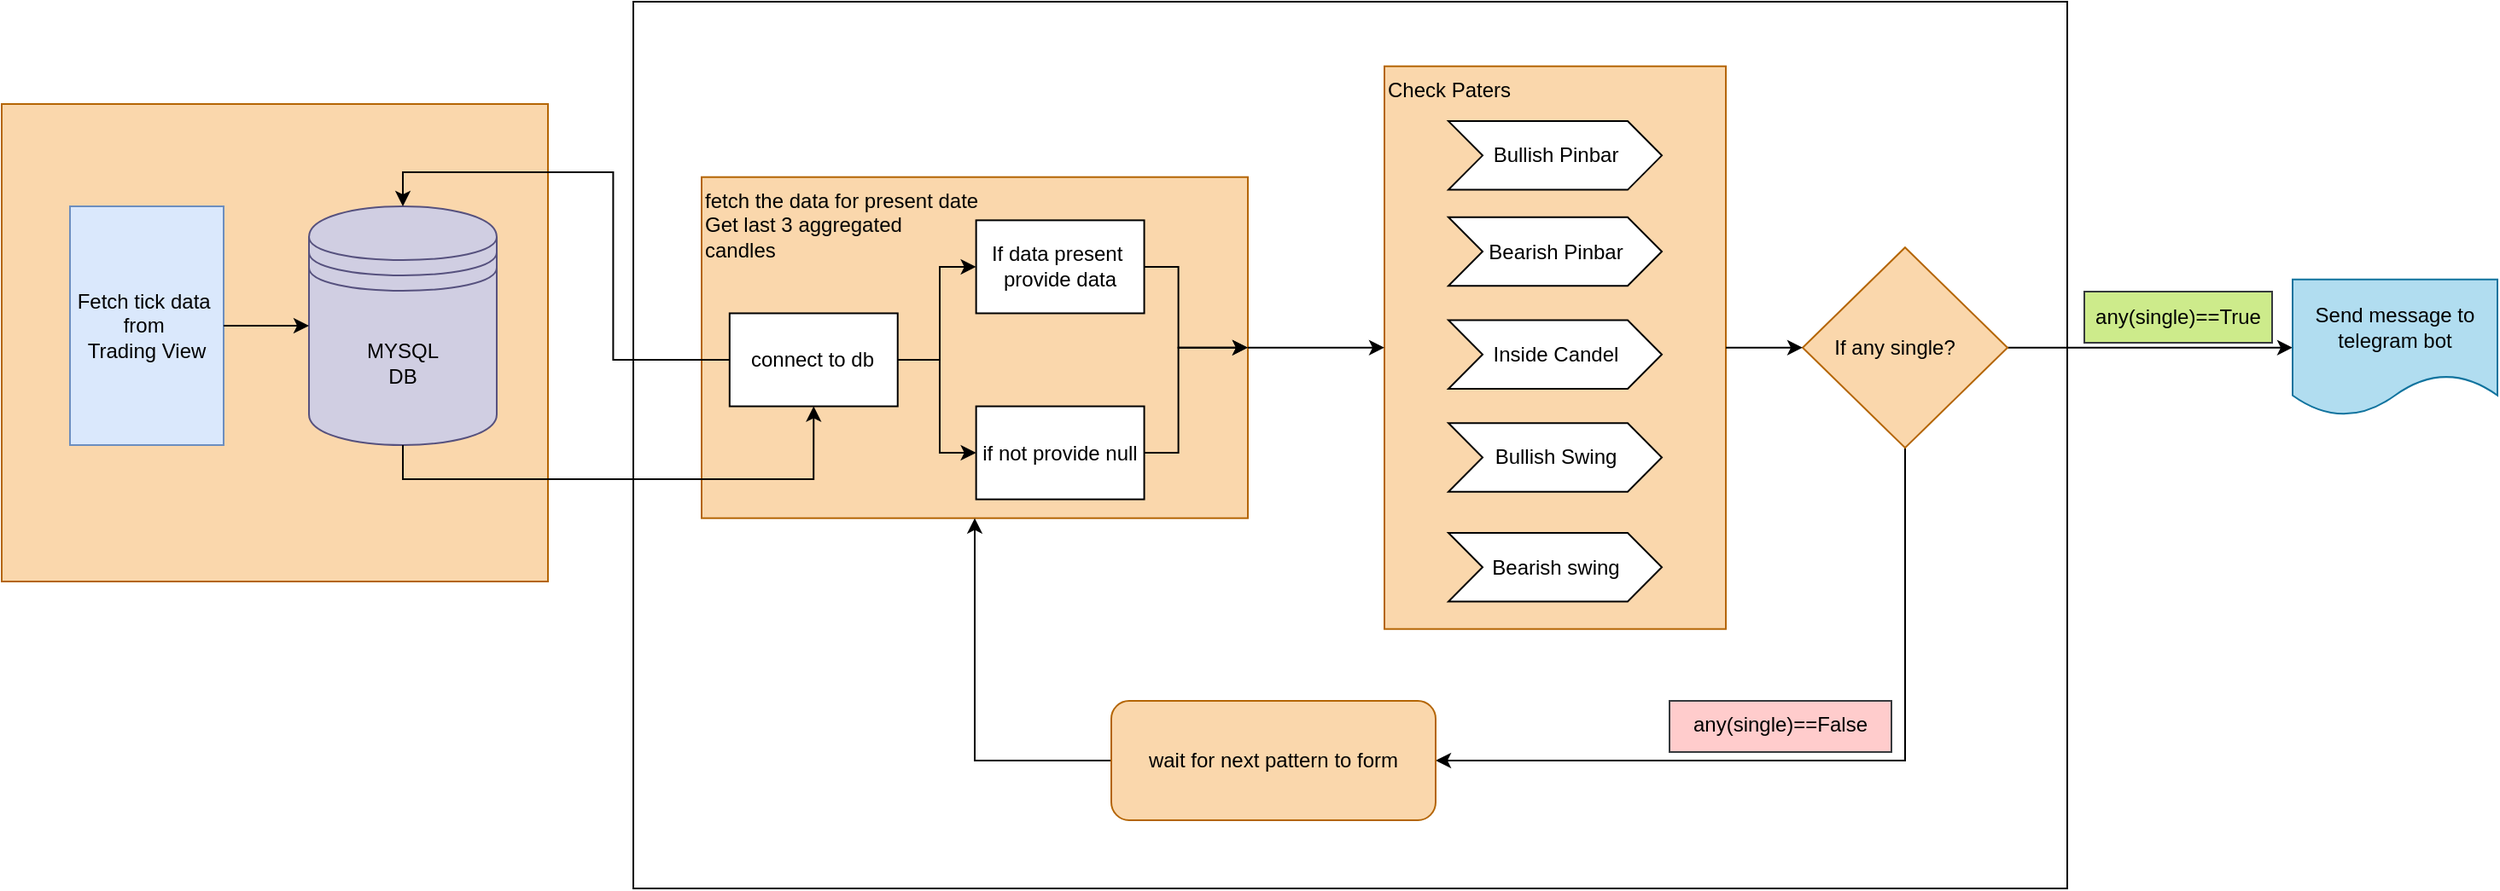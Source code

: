<mxfile version="21.0.6" type="github">
  <diagram name="Page-1" id="DEBF2DWO0z_v89HQ5bn9">
    <mxGraphModel dx="1468" dy="875" grid="1" gridSize="10" guides="1" tooltips="1" connect="1" arrows="1" fold="1" page="1" pageScale="1" pageWidth="850" pageHeight="1100" math="0" shadow="0">
      <root>
        <mxCell id="0" />
        <mxCell id="1" parent="0" />
        <mxCell id="34Wr1ms0H3JXbDt_dypt-32" value="" style="rounded=0;whiteSpace=wrap;html=1;" vertex="1" parent="1">
          <mxGeometry x="520" y="200" width="840" height="520" as="geometry" />
        </mxCell>
        <mxCell id="34Wr1ms0H3JXbDt_dypt-16" value="" style="group" vertex="1" connectable="0" parent="1">
          <mxGeometry x="560" y="310" width="320" height="200" as="geometry" />
        </mxCell>
        <mxCell id="34Wr1ms0H3JXbDt_dypt-8" value="fetch the data for present date&amp;nbsp;&lt;br&gt;Get last 3 aggregated&amp;nbsp;&lt;br style=&quot;border-color: var(--border-color);&quot;&gt;candles" style="rounded=0;whiteSpace=wrap;html=1;align=left;verticalAlign=top;fillColor=#fad7ac;strokeColor=#b46504;" vertex="1" parent="34Wr1ms0H3JXbDt_dypt-16">
          <mxGeometry y="-7.143" width="320.0" height="200.0" as="geometry" />
        </mxCell>
        <mxCell id="34Wr1ms0H3JXbDt_dypt-7" value="connect to db" style="rounded=0;whiteSpace=wrap;html=1;" vertex="1" parent="34Wr1ms0H3JXbDt_dypt-16">
          <mxGeometry x="16.41" y="72.727" width="98.462" height="54.545" as="geometry" />
        </mxCell>
        <mxCell id="34Wr1ms0H3JXbDt_dypt-14" style="edgeStyle=orthogonalEdgeStyle;rounded=0;orthogonalLoop=1;jettySize=auto;html=1;exitX=1;exitY=0.5;exitDx=0;exitDy=0;entryX=1;entryY=0.5;entryDx=0;entryDy=0;" edge="1" parent="34Wr1ms0H3JXbDt_dypt-16" source="34Wr1ms0H3JXbDt_dypt-9" target="34Wr1ms0H3JXbDt_dypt-8">
          <mxGeometry relative="1" as="geometry" />
        </mxCell>
        <mxCell id="34Wr1ms0H3JXbDt_dypt-9" value="If data present&amp;nbsp;&lt;br&gt;provide data" style="rounded=0;whiteSpace=wrap;html=1;" vertex="1" parent="34Wr1ms0H3JXbDt_dypt-16">
          <mxGeometry x="160.821" y="18.182" width="98.462" height="54.545" as="geometry" />
        </mxCell>
        <mxCell id="34Wr1ms0H3JXbDt_dypt-11" style="edgeStyle=orthogonalEdgeStyle;rounded=0;orthogonalLoop=1;jettySize=auto;html=1;exitX=1;exitY=0.5;exitDx=0;exitDy=0;entryX=0;entryY=0.5;entryDx=0;entryDy=0;" edge="1" parent="34Wr1ms0H3JXbDt_dypt-16" source="34Wr1ms0H3JXbDt_dypt-7" target="34Wr1ms0H3JXbDt_dypt-9">
          <mxGeometry relative="1" as="geometry">
            <mxPoint x="196.923" y="272.727" as="targetPoint" />
            <Array as="points">
              <mxPoint x="139.487" y="100.0" />
              <mxPoint x="139.487" y="45.455" />
            </Array>
          </mxGeometry>
        </mxCell>
        <mxCell id="34Wr1ms0H3JXbDt_dypt-12" style="edgeStyle=orthogonalEdgeStyle;rounded=0;orthogonalLoop=1;jettySize=auto;html=1;exitX=0;exitY=0.5;exitDx=0;exitDy=0;entryX=0;entryY=0.5;entryDx=0;entryDy=0;" edge="1" parent="34Wr1ms0H3JXbDt_dypt-16" target="34Wr1ms0H3JXbDt_dypt-10">
          <mxGeometry relative="1" as="geometry">
            <mxPoint x="139.487" y="100.0" as="sourcePoint" />
            <Array as="points">
              <mxPoint x="139.487" y="154.545" />
            </Array>
          </mxGeometry>
        </mxCell>
        <mxCell id="34Wr1ms0H3JXbDt_dypt-18" style="edgeStyle=orthogonalEdgeStyle;rounded=0;orthogonalLoop=1;jettySize=auto;html=1;exitX=1;exitY=0.5;exitDx=0;exitDy=0;entryX=1;entryY=0.5;entryDx=0;entryDy=0;" edge="1" parent="34Wr1ms0H3JXbDt_dypt-16" source="34Wr1ms0H3JXbDt_dypt-10" target="34Wr1ms0H3JXbDt_dypt-8">
          <mxGeometry relative="1" as="geometry">
            <mxPoint x="230.698" y="100.0" as="targetPoint" />
          </mxGeometry>
        </mxCell>
        <mxCell id="34Wr1ms0H3JXbDt_dypt-10" value="if not provide null" style="rounded=0;whiteSpace=wrap;html=1;" vertex="1" parent="34Wr1ms0H3JXbDt_dypt-16">
          <mxGeometry x="160.821" y="127.273" width="98.462" height="54.545" as="geometry" />
        </mxCell>
        <mxCell id="34Wr1ms0H3JXbDt_dypt-24" value="" style="group" vertex="1" connectable="0" parent="1">
          <mxGeometry x="960" y="237.86" width="200" height="330" as="geometry" />
        </mxCell>
        <mxCell id="34Wr1ms0H3JXbDt_dypt-5" value="Check Paters" style="rounded=0;whiteSpace=wrap;html=1;align=left;verticalAlign=top;fillColor=#fad7ac;strokeColor=#b46504;" vertex="1" parent="34Wr1ms0H3JXbDt_dypt-24">
          <mxGeometry width="200" height="330" as="geometry" />
        </mxCell>
        <mxCell id="34Wr1ms0H3JXbDt_dypt-19" value="Bullish Pinbar" style="shape=step;perimeter=stepPerimeter;whiteSpace=wrap;html=1;fixedSize=1;" vertex="1" parent="34Wr1ms0H3JXbDt_dypt-24">
          <mxGeometry x="37.5" y="32.195" width="125" height="40.244" as="geometry" />
        </mxCell>
        <mxCell id="34Wr1ms0H3JXbDt_dypt-20" value="Bearish Pinbar" style="shape=step;perimeter=stepPerimeter;whiteSpace=wrap;html=1;fixedSize=1;" vertex="1" parent="34Wr1ms0H3JXbDt_dypt-24">
          <mxGeometry x="37.5" y="88.537" width="125" height="40.244" as="geometry" />
        </mxCell>
        <mxCell id="34Wr1ms0H3JXbDt_dypt-21" value="Inside Candel" style="shape=step;perimeter=stepPerimeter;whiteSpace=wrap;html=1;fixedSize=1;" vertex="1" parent="34Wr1ms0H3JXbDt_dypt-24">
          <mxGeometry x="37.5" y="148.902" width="125" height="40.244" as="geometry" />
        </mxCell>
        <mxCell id="34Wr1ms0H3JXbDt_dypt-22" value="Bullish Swing" style="shape=step;perimeter=stepPerimeter;whiteSpace=wrap;html=1;fixedSize=1;" vertex="1" parent="34Wr1ms0H3JXbDt_dypt-24">
          <mxGeometry x="37.5" y="209.268" width="125" height="40.244" as="geometry" />
        </mxCell>
        <mxCell id="34Wr1ms0H3JXbDt_dypt-23" value="Bearish swing" style="shape=step;perimeter=stepPerimeter;whiteSpace=wrap;html=1;fixedSize=1;" vertex="1" parent="34Wr1ms0H3JXbDt_dypt-24">
          <mxGeometry x="37.5" y="273.659" width="125" height="40.244" as="geometry" />
        </mxCell>
        <mxCell id="34Wr1ms0H3JXbDt_dypt-25" style="edgeStyle=orthogonalEdgeStyle;rounded=0;orthogonalLoop=1;jettySize=auto;html=1;exitX=1;exitY=0.5;exitDx=0;exitDy=0;entryX=0;entryY=0.5;entryDx=0;entryDy=0;" edge="1" parent="1" source="34Wr1ms0H3JXbDt_dypt-8" target="34Wr1ms0H3JXbDt_dypt-5">
          <mxGeometry relative="1" as="geometry" />
        </mxCell>
        <mxCell id="34Wr1ms0H3JXbDt_dypt-35" style="edgeStyle=orthogonalEdgeStyle;rounded=0;orthogonalLoop=1;jettySize=auto;html=1;exitX=1;exitY=0.5;exitDx=0;exitDy=0;entryX=0;entryY=0.5;entryDx=0;entryDy=0;" edge="1" parent="1" source="34Wr1ms0H3JXbDt_dypt-26" target="34Wr1ms0H3JXbDt_dypt-31">
          <mxGeometry relative="1" as="geometry" />
        </mxCell>
        <mxCell id="34Wr1ms0H3JXbDt_dypt-41" style="edgeStyle=orthogonalEdgeStyle;rounded=0;orthogonalLoop=1;jettySize=auto;html=1;entryX=1;entryY=0.5;entryDx=0;entryDy=0;" edge="1" parent="1" source="34Wr1ms0H3JXbDt_dypt-26" target="34Wr1ms0H3JXbDt_dypt-30">
          <mxGeometry relative="1" as="geometry">
            <Array as="points">
              <mxPoint x="1265" y="645" />
            </Array>
          </mxGeometry>
        </mxCell>
        <mxCell id="34Wr1ms0H3JXbDt_dypt-26" value="&amp;nbsp; &amp;nbsp; &amp;nbsp;If any single?" style="rhombus;whiteSpace=wrap;html=1;fillColor=#fad7ac;strokeColor=#b46504;verticalAlign=middle;align=left;" vertex="1" parent="1">
          <mxGeometry x="1205" y="344.12" width="120" height="117.49" as="geometry" />
        </mxCell>
        <mxCell id="34Wr1ms0H3JXbDt_dypt-27" style="edgeStyle=orthogonalEdgeStyle;rounded=0;orthogonalLoop=1;jettySize=auto;html=1;exitX=1;exitY=0.5;exitDx=0;exitDy=0;" edge="1" parent="1" source="34Wr1ms0H3JXbDt_dypt-5" target="34Wr1ms0H3JXbDt_dypt-26">
          <mxGeometry relative="1" as="geometry" />
        </mxCell>
        <mxCell id="34Wr1ms0H3JXbDt_dypt-28" value="any(single)==True" style="text;html=1;strokeColor=#36393d;fillColor=#cdeb8b;align=center;verticalAlign=middle;whiteSpace=wrap;rounded=0;" vertex="1" parent="1">
          <mxGeometry x="1370" y="370" width="110" height="30" as="geometry" />
        </mxCell>
        <mxCell id="34Wr1ms0H3JXbDt_dypt-29" value="any(single)==False" style="text;html=1;strokeColor=#36393d;fillColor=#ffcccc;align=center;verticalAlign=top;whiteSpace=wrap;rounded=0;direction=east;textDirection=rtl;flipH=1;flipV=0;" vertex="1" parent="1">
          <mxGeometry x="1127" y="610" width="130" height="30" as="geometry" />
        </mxCell>
        <mxCell id="34Wr1ms0H3JXbDt_dypt-34" style="edgeStyle=orthogonalEdgeStyle;rounded=0;orthogonalLoop=1;jettySize=auto;html=1;entryX=0.5;entryY=1;entryDx=0;entryDy=0;" edge="1" parent="1" source="34Wr1ms0H3JXbDt_dypt-30" target="34Wr1ms0H3JXbDt_dypt-8">
          <mxGeometry relative="1" as="geometry">
            <Array as="points">
              <mxPoint x="720" y="645" />
            </Array>
          </mxGeometry>
        </mxCell>
        <mxCell id="34Wr1ms0H3JXbDt_dypt-30" value="wait for next pattern to form" style="rounded=1;whiteSpace=wrap;html=1;fillColor=#fad7ac;strokeColor=#b46504;" vertex="1" parent="1">
          <mxGeometry x="800" y="610" width="190" height="70" as="geometry" />
        </mxCell>
        <mxCell id="34Wr1ms0H3JXbDt_dypt-31" value="Send message to telegram bot" style="shape=document;whiteSpace=wrap;html=1;boundedLbl=1;fillColor=#b1ddf0;strokeColor=#10739e;" vertex="1" parent="1">
          <mxGeometry x="1492" y="362.86" width="120" height="80" as="geometry" />
        </mxCell>
        <mxCell id="34Wr1ms0H3JXbDt_dypt-36" value="" style="group" vertex="1" connectable="0" parent="1">
          <mxGeometry x="150" y="260" width="320" height="280" as="geometry" />
        </mxCell>
        <mxCell id="34Wr1ms0H3JXbDt_dypt-4" value="" style="rounded=0;whiteSpace=wrap;html=1;fillColor=#fad7ac;strokeColor=#b46504;" vertex="1" parent="34Wr1ms0H3JXbDt_dypt-36">
          <mxGeometry width="320" height="280" as="geometry" />
        </mxCell>
        <mxCell id="34Wr1ms0H3JXbDt_dypt-1" value="Fetch tick data&amp;nbsp;&lt;br&gt;from&amp;nbsp;&lt;br&gt;Trading View" style="rounded=0;whiteSpace=wrap;html=1;fillColor=#dae8fc;strokeColor=#6c8ebf;" vertex="1" parent="34Wr1ms0H3JXbDt_dypt-36">
          <mxGeometry x="40" y="60" width="90" height="140" as="geometry" />
        </mxCell>
        <mxCell id="34Wr1ms0H3JXbDt_dypt-2" value="MYSQL&lt;br&gt;DB" style="shape=datastore;whiteSpace=wrap;html=1;fillColor=#d0cee2;strokeColor=#56517e;" vertex="1" parent="34Wr1ms0H3JXbDt_dypt-36">
          <mxGeometry x="180" y="60" width="110" height="140" as="geometry" />
        </mxCell>
        <mxCell id="34Wr1ms0H3JXbDt_dypt-3" value="" style="edgeStyle=orthogonalEdgeStyle;rounded=0;orthogonalLoop=1;jettySize=auto;html=1;" edge="1" parent="34Wr1ms0H3JXbDt_dypt-36" source="34Wr1ms0H3JXbDt_dypt-1" target="34Wr1ms0H3JXbDt_dypt-2">
          <mxGeometry relative="1" as="geometry" />
        </mxCell>
        <mxCell id="34Wr1ms0H3JXbDt_dypt-38" style="edgeStyle=orthogonalEdgeStyle;rounded=0;orthogonalLoop=1;jettySize=auto;html=1;exitX=0.5;exitY=1;exitDx=0;exitDy=0;entryX=0.5;entryY=1;entryDx=0;entryDy=0;" edge="1" parent="1" source="34Wr1ms0H3JXbDt_dypt-2" target="34Wr1ms0H3JXbDt_dypt-7">
          <mxGeometry relative="1" as="geometry" />
        </mxCell>
        <mxCell id="34Wr1ms0H3JXbDt_dypt-40" style="edgeStyle=orthogonalEdgeStyle;rounded=0;orthogonalLoop=1;jettySize=auto;html=1;exitX=0;exitY=0.5;exitDx=0;exitDy=0;entryX=0.5;entryY=0;entryDx=0;entryDy=0;" edge="1" parent="1" source="34Wr1ms0H3JXbDt_dypt-7" target="34Wr1ms0H3JXbDt_dypt-2">
          <mxGeometry relative="1" as="geometry" />
        </mxCell>
      </root>
    </mxGraphModel>
  </diagram>
</mxfile>
